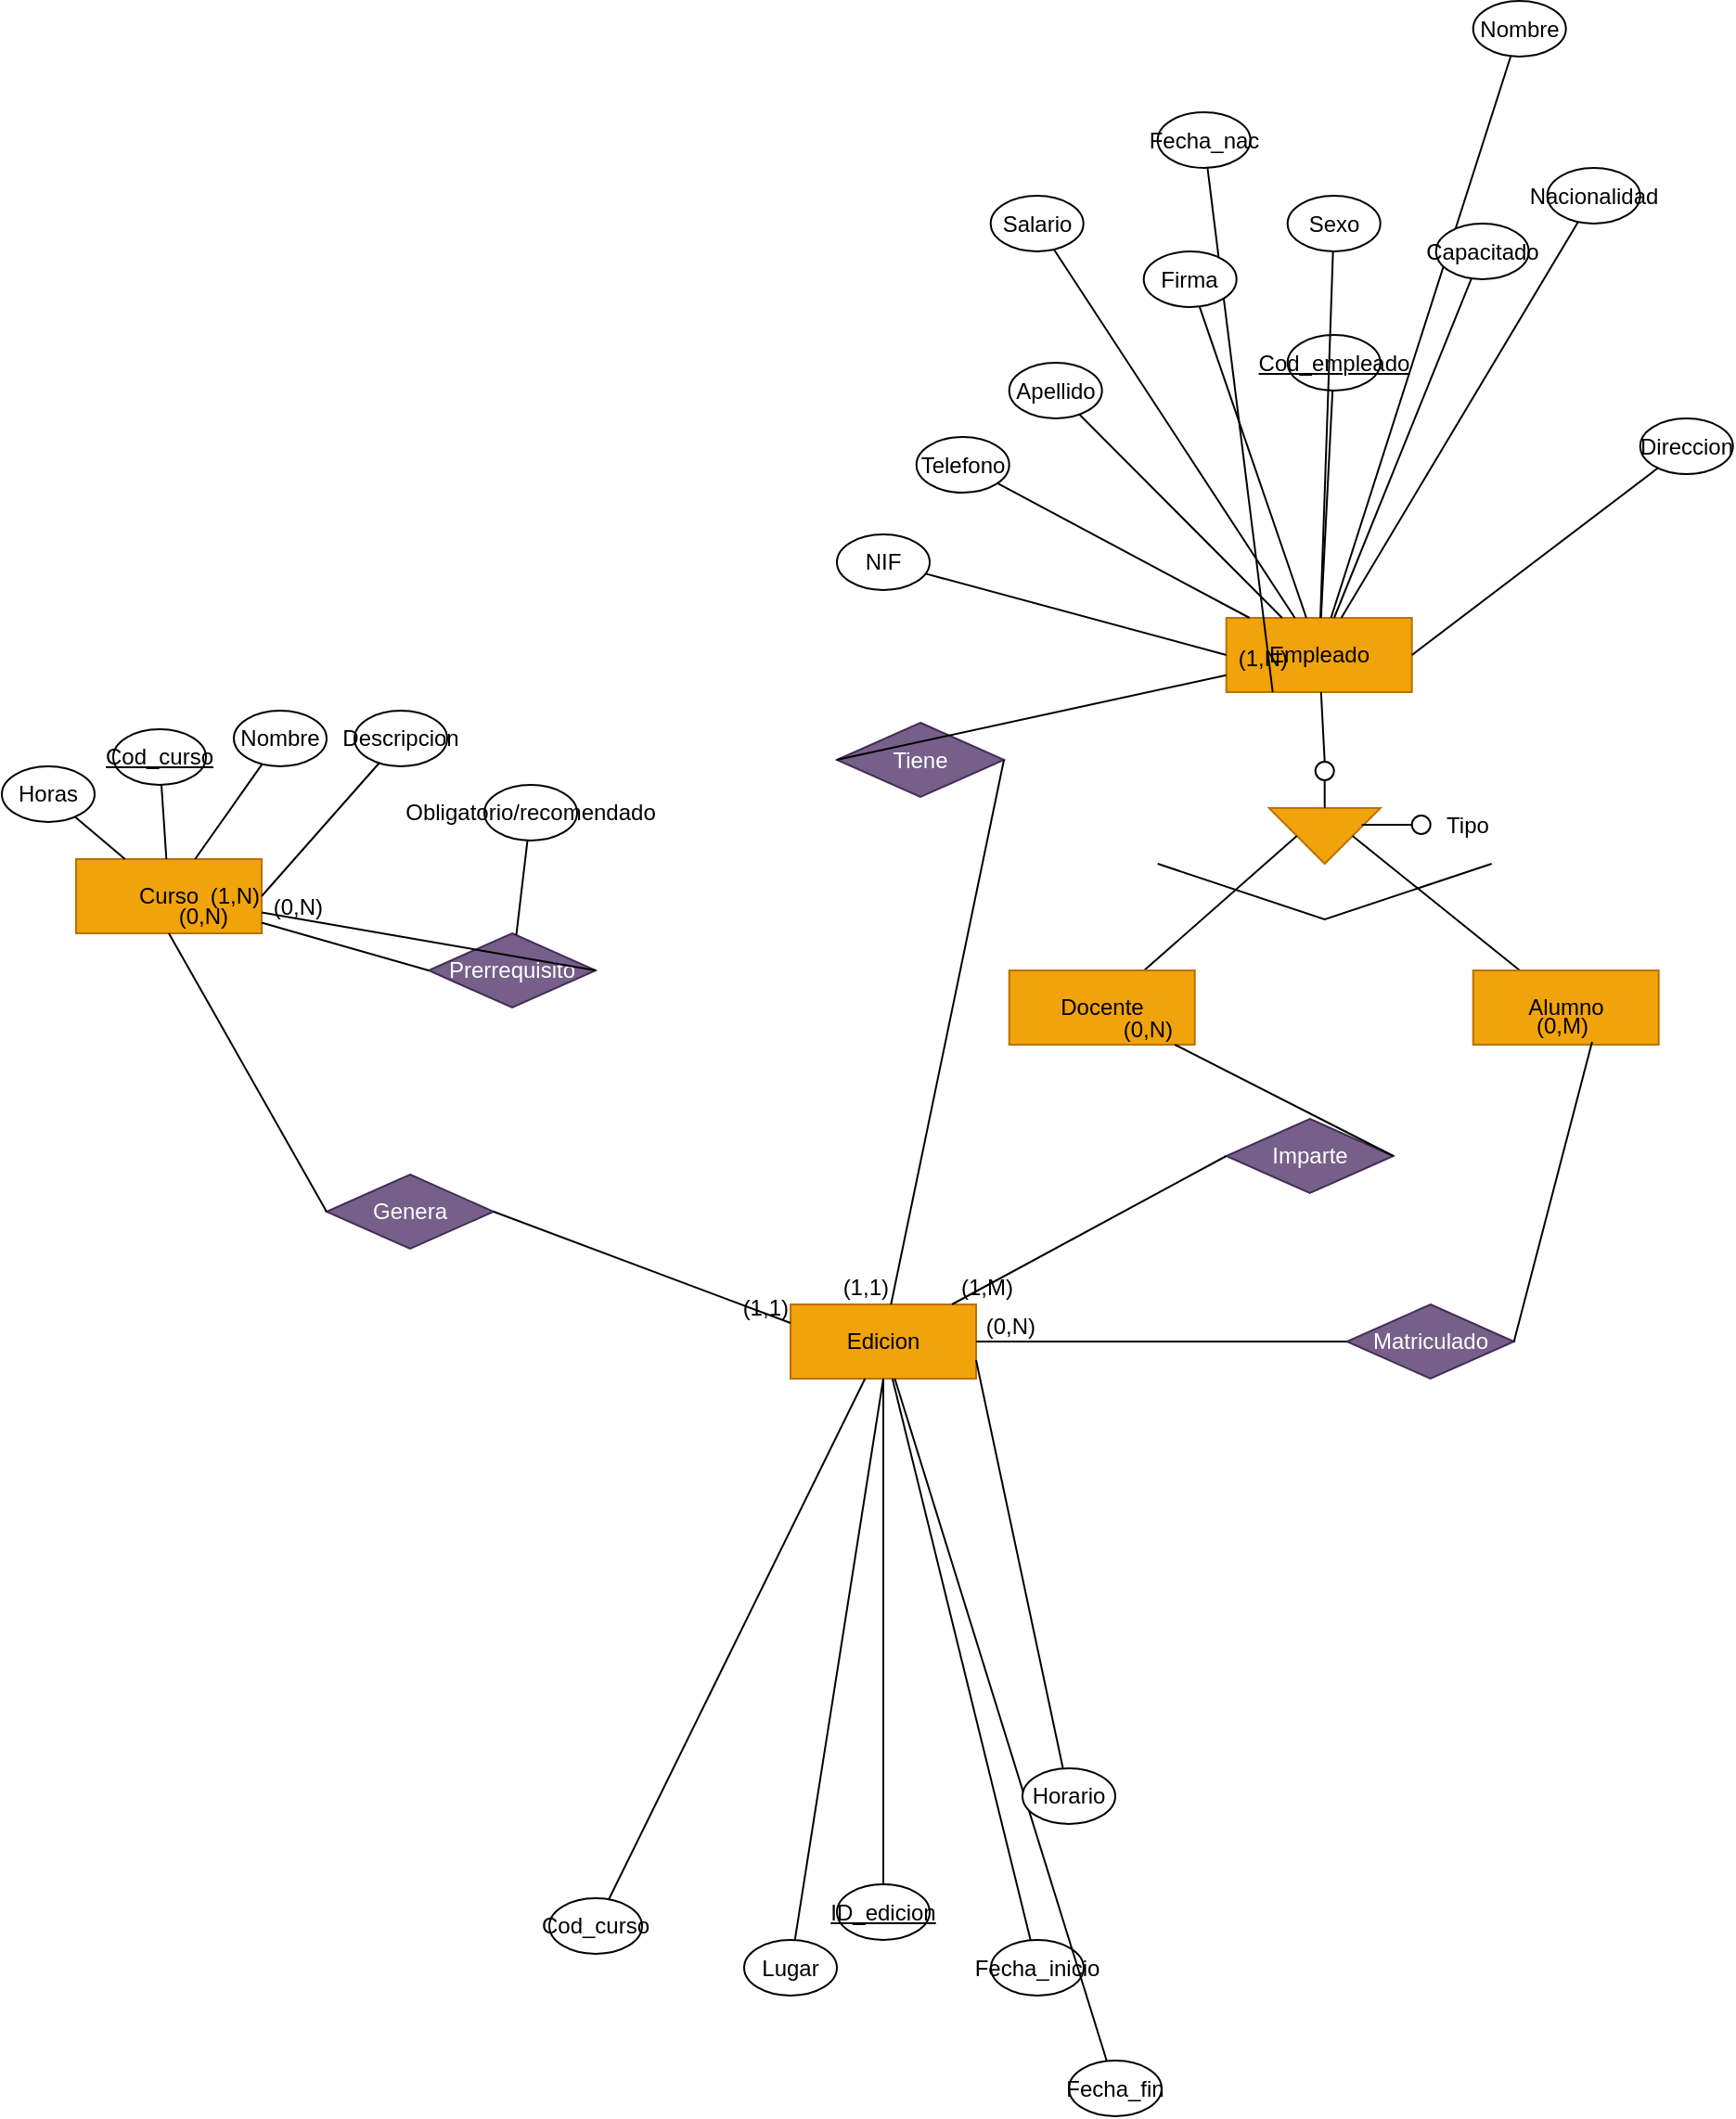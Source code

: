 <mxfile version="28.1.2">
  <diagram name="Page-1" id="e8lrasLOsCljfQ1_XAtb">
    <mxGraphModel dx="3483" dy="1547" grid="1" gridSize="10" guides="1" tooltips="1" connect="1" arrows="1" fold="1" page="1" pageScale="1" pageWidth="850" pageHeight="1100" math="0" shadow="0">
      <root>
        <mxCell id="0" />
        <mxCell id="1" parent="0" />
        <mxCell id="uumeFUrgT-XQ8EPMhtyP-1" value="Curso" style="whiteSpace=wrap;html=1;align=center;fillColor=#f0a30a;strokeColor=#BD7000;fontColor=#000000;" parent="1" vertex="1">
          <mxGeometry x="-680" y="710" width="100" height="40" as="geometry" />
        </mxCell>
        <mxCell id="uumeFUrgT-XQ8EPMhtyP-2" value="Edicion" style="whiteSpace=wrap;html=1;align=center;fillColor=#f0a30a;strokeColor=#BD7000;fontColor=#000000;" parent="1" vertex="1">
          <mxGeometry x="-295" y="950" width="100" height="40" as="geometry" />
        </mxCell>
        <mxCell id="uumeFUrgT-XQ8EPMhtyP-3" value="Empleado" style="whiteSpace=wrap;html=1;align=center;fillColor=#f0a30a;strokeColor=#BD7000;fontColor=#000000;" parent="1" vertex="1">
          <mxGeometry x="-60.15" y="580" width="100" height="40" as="geometry" />
        </mxCell>
        <mxCell id="uumeFUrgT-XQ8EPMhtyP-4" value="" style="endArrow=none;html=1;rounded=0;" parent="1" source="uumeFUrgT-XQ8EPMhtyP-3" target="uumeFUrgT-XQ8EPMhtyP-5" edge="1">
          <mxGeometry relative="1" as="geometry">
            <mxPoint x="-47.15" y="517.5" as="sourcePoint" />
            <mxPoint x="12.85" y="517.5" as="targetPoint" />
          </mxGeometry>
        </mxCell>
        <mxCell id="uumeFUrgT-XQ8EPMhtyP-5" value="&lt;u&gt;Cod_empleado&lt;/u&gt;" style="ellipse;whiteSpace=wrap;html=1;align=center;" parent="1" vertex="1">
          <mxGeometry x="-27.15" y="427.5" width="50" height="30" as="geometry" />
        </mxCell>
        <mxCell id="uumeFUrgT-XQ8EPMhtyP-6" value="" style="endArrow=none;html=1;rounded=0;" parent="1" source="uumeFUrgT-XQ8EPMhtyP-2" target="uumeFUrgT-XQ8EPMhtyP-7" edge="1">
          <mxGeometry relative="1" as="geometry">
            <mxPoint x="-695" y="707.5" as="sourcePoint" />
            <mxPoint x="-635" y="707.5" as="targetPoint" />
          </mxGeometry>
        </mxCell>
        <mxCell id="uumeFUrgT-XQ8EPMhtyP-7" value="&lt;u&gt;ID_edicion&lt;/u&gt;" style="ellipse;whiteSpace=wrap;html=1;align=center;" parent="1" vertex="1">
          <mxGeometry x="-270" y="1262.5" width="50" height="30" as="geometry" />
        </mxCell>
        <mxCell id="uumeFUrgT-XQ8EPMhtyP-8" value="" style="endArrow=none;html=1;rounded=0;" parent="1" source="uumeFUrgT-XQ8EPMhtyP-1" target="uumeFUrgT-XQ8EPMhtyP-9" edge="1">
          <mxGeometry relative="1" as="geometry">
            <mxPoint x="-680" y="655" as="sourcePoint" />
            <mxPoint x="-620" y="655" as="targetPoint" />
          </mxGeometry>
        </mxCell>
        <mxCell id="uumeFUrgT-XQ8EPMhtyP-9" value="&lt;u&gt;Cod_curso&lt;/u&gt;" style="ellipse;whiteSpace=wrap;html=1;align=center;" parent="1" vertex="1">
          <mxGeometry x="-660" y="640" width="50" height="30" as="geometry" />
        </mxCell>
        <mxCell id="uumeFUrgT-XQ8EPMhtyP-10" value="" style="endArrow=none;html=1;rounded=0;" parent="1" source="uumeFUrgT-XQ8EPMhtyP-1" target="uumeFUrgT-XQ8EPMhtyP-11" edge="1">
          <mxGeometry relative="1" as="geometry">
            <mxPoint x="-590" y="655" as="sourcePoint" />
            <mxPoint x="-530" y="655" as="targetPoint" />
          </mxGeometry>
        </mxCell>
        <mxCell id="uumeFUrgT-XQ8EPMhtyP-11" value="Nombre" style="ellipse;whiteSpace=wrap;html=1;align=center;" parent="1" vertex="1">
          <mxGeometry x="-595" y="630" width="50" height="30" as="geometry" />
        </mxCell>
        <mxCell id="uumeFUrgT-XQ8EPMhtyP-12" value="" style="endArrow=none;html=1;rounded=0;" parent="1" source="uumeFUrgT-XQ8EPMhtyP-1" target="uumeFUrgT-XQ8EPMhtyP-13" edge="1">
          <mxGeometry relative="1" as="geometry">
            <mxPoint x="-745" y="675" as="sourcePoint" />
            <mxPoint x="-685" y="675" as="targetPoint" />
          </mxGeometry>
        </mxCell>
        <mxCell id="uumeFUrgT-XQ8EPMhtyP-13" value="Horas" style="ellipse;whiteSpace=wrap;html=1;align=center;" parent="1" vertex="1">
          <mxGeometry x="-720" y="660" width="50" height="30" as="geometry" />
        </mxCell>
        <mxCell id="uumeFUrgT-XQ8EPMhtyP-14" value="" style="endArrow=none;html=1;rounded=0;" parent="1" source="uumeFUrgT-XQ8EPMhtyP-2" target="uumeFUrgT-XQ8EPMhtyP-15" edge="1">
          <mxGeometry relative="1" as="geometry">
            <mxPoint x="-502" y="527.5" as="sourcePoint" />
            <mxPoint x="-442" y="527.5" as="targetPoint" />
          </mxGeometry>
        </mxCell>
        <mxCell id="uumeFUrgT-XQ8EPMhtyP-15" value="Fecha_inicio" style="ellipse;whiteSpace=wrap;html=1;align=center;" parent="1" vertex="1">
          <mxGeometry x="-187" y="1292.5" width="50" height="30" as="geometry" />
        </mxCell>
        <mxCell id="uumeFUrgT-XQ8EPMhtyP-16" value="" style="endArrow=none;html=1;rounded=0;exitX=0.5;exitY=1;exitDx=0;exitDy=0;" parent="1" source="uumeFUrgT-XQ8EPMhtyP-2" target="uumeFUrgT-XQ8EPMhtyP-17" edge="1">
          <mxGeometry relative="1" as="geometry">
            <mxPoint x="-640" y="537.5" as="sourcePoint" />
            <mxPoint x="-580" y="537.5" as="targetPoint" />
          </mxGeometry>
        </mxCell>
        <mxCell id="uumeFUrgT-XQ8EPMhtyP-17" value="Lugar" style="ellipse;whiteSpace=wrap;html=1;align=center;" parent="1" vertex="1">
          <mxGeometry x="-320" y="1292.5" width="50" height="30" as="geometry" />
        </mxCell>
        <mxCell id="uumeFUrgT-XQ8EPMhtyP-18" value="" style="endArrow=none;html=1;rounded=0;" parent="1" source="uumeFUrgT-XQ8EPMhtyP-3" target="uumeFUrgT-XQ8EPMhtyP-19" edge="1">
          <mxGeometry relative="1" as="geometry">
            <mxPoint x="87.85" y="697.5" as="sourcePoint" />
            <mxPoint x="147.85" y="697.5" as="targetPoint" />
          </mxGeometry>
        </mxCell>
        <mxCell id="uumeFUrgT-XQ8EPMhtyP-19" value="Nombre" style="ellipse;whiteSpace=wrap;html=1;align=center;" parent="1" vertex="1">
          <mxGeometry x="72.85" y="247.5" width="50" height="30" as="geometry" />
        </mxCell>
        <mxCell id="uumeFUrgT-XQ8EPMhtyP-20" value="" style="endArrow=none;html=1;rounded=0;" parent="1" source="uumeFUrgT-XQ8EPMhtyP-3" target="uumeFUrgT-XQ8EPMhtyP-21" edge="1">
          <mxGeometry relative="1" as="geometry">
            <mxPoint x="-159.65" y="677.5" as="sourcePoint" />
            <mxPoint x="-99.65" y="677.5" as="targetPoint" />
          </mxGeometry>
        </mxCell>
        <mxCell id="uumeFUrgT-XQ8EPMhtyP-21" value="Apellido" style="ellipse;whiteSpace=wrap;html=1;align=center;" parent="1" vertex="1">
          <mxGeometry x="-177.15" y="442.5" width="50" height="30" as="geometry" />
        </mxCell>
        <mxCell id="uumeFUrgT-XQ8EPMhtyP-24" value="" style="endArrow=none;html=1;rounded=0;exitX=1;exitY=0.5;exitDx=0;exitDy=0;" parent="1" source="uumeFUrgT-XQ8EPMhtyP-1" target="uumeFUrgT-XQ8EPMhtyP-25" edge="1">
          <mxGeometry relative="1" as="geometry">
            <mxPoint x="-580" y="605" as="sourcePoint" />
            <mxPoint x="-520" y="605" as="targetPoint" />
          </mxGeometry>
        </mxCell>
        <mxCell id="uumeFUrgT-XQ8EPMhtyP-25" value="Descripcion" style="ellipse;whiteSpace=wrap;html=1;align=center;" parent="1" vertex="1">
          <mxGeometry x="-530" y="630" width="50" height="30" as="geometry" />
        </mxCell>
        <mxCell id="uumeFUrgT-XQ8EPMhtyP-26" value="" style="endArrow=none;html=1;rounded=0;" parent="1" source="uumeFUrgT-XQ8EPMhtyP-2" target="uumeFUrgT-XQ8EPMhtyP-27" edge="1">
          <mxGeometry relative="1" as="geometry">
            <mxPoint x="-460" y="592.5" as="sourcePoint" />
            <mxPoint x="-400" y="592.5" as="targetPoint" />
          </mxGeometry>
        </mxCell>
        <mxCell id="uumeFUrgT-XQ8EPMhtyP-27" value="Fecha_fin" style="ellipse;whiteSpace=wrap;html=1;align=center;" parent="1" vertex="1">
          <mxGeometry x="-145" y="1357.5" width="50" height="30" as="geometry" />
        </mxCell>
        <mxCell id="uumeFUrgT-XQ8EPMhtyP-28" value="" style="endArrow=none;html=1;rounded=0;exitX=1;exitY=0.75;exitDx=0;exitDy=0;" parent="1" source="uumeFUrgT-XQ8EPMhtyP-2" target="uumeFUrgT-XQ8EPMhtyP-29" edge="1">
          <mxGeometry relative="1" as="geometry">
            <mxPoint x="-590" y="707.5" as="sourcePoint" />
            <mxPoint x="-530" y="707.5" as="targetPoint" />
          </mxGeometry>
        </mxCell>
        <mxCell id="uumeFUrgT-XQ8EPMhtyP-29" value="Horario" style="ellipse;whiteSpace=wrap;html=1;align=center;" parent="1" vertex="1">
          <mxGeometry x="-170" y="1200" width="50" height="30" as="geometry" />
        </mxCell>
        <mxCell id="uumeFUrgT-XQ8EPMhtyP-32" value="" style="endArrow=none;html=1;rounded=0;exitX=0.25;exitY=1;exitDx=0;exitDy=0;" parent="1" source="uumeFUrgT-XQ8EPMhtyP-3" target="uumeFUrgT-XQ8EPMhtyP-33" edge="1">
          <mxGeometry relative="1" as="geometry">
            <mxPoint x="42.85" y="517.5" as="sourcePoint" />
            <mxPoint x="102.85" y="517.5" as="targetPoint" />
          </mxGeometry>
        </mxCell>
        <mxCell id="uumeFUrgT-XQ8EPMhtyP-33" value="Fecha_nac" style="ellipse;whiteSpace=wrap;html=1;align=center;" parent="1" vertex="1">
          <mxGeometry x="-97.15" y="307.5" width="50" height="30" as="geometry" />
        </mxCell>
        <mxCell id="uumeFUrgT-XQ8EPMhtyP-34" value="" style="endArrow=none;html=1;rounded=0;exitX=0;exitY=0.5;exitDx=0;exitDy=0;" parent="1" source="uumeFUrgT-XQ8EPMhtyP-35" edge="1">
          <mxGeometry relative="1" as="geometry">
            <mxPoint x="42.85" y="517.5" as="sourcePoint" />
            <mxPoint x="-239.996" y="564.45" as="targetPoint" />
          </mxGeometry>
        </mxCell>
        <mxCell id="uumeFUrgT-XQ8EPMhtyP-36" value="" style="endArrow=none;html=1;rounded=0;" parent="1" source="uumeFUrgT-XQ8EPMhtyP-3" target="uumeFUrgT-XQ8EPMhtyP-37" edge="1">
          <mxGeometry relative="1" as="geometry">
            <mxPoint x="42.85" y="517.5" as="sourcePoint" />
            <mxPoint x="102.85" y="517.5" as="targetPoint" />
          </mxGeometry>
        </mxCell>
        <mxCell id="uumeFUrgT-XQ8EPMhtyP-37" value="Telefono" style="ellipse;whiteSpace=wrap;html=1;align=center;" parent="1" vertex="1">
          <mxGeometry x="-227.15" y="482.5" width="50" height="30" as="geometry" />
        </mxCell>
        <mxCell id="uumeFUrgT-XQ8EPMhtyP-38" value="" style="endArrow=none;html=1;rounded=0;exitX=1;exitY=0.5;exitDx=0;exitDy=0;" parent="1" source="uumeFUrgT-XQ8EPMhtyP-3" target="uumeFUrgT-XQ8EPMhtyP-39" edge="1">
          <mxGeometry relative="1" as="geometry">
            <mxPoint x="42.85" y="517.5" as="sourcePoint" />
            <mxPoint x="102.85" y="517.5" as="targetPoint" />
          </mxGeometry>
        </mxCell>
        <mxCell id="uumeFUrgT-XQ8EPMhtyP-39" value="Direccion" style="ellipse;whiteSpace=wrap;html=1;align=center;" parent="1" vertex="1">
          <mxGeometry x="162.85" y="472.5" width="50" height="30" as="geometry" />
        </mxCell>
        <mxCell id="uumeFUrgT-XQ8EPMhtyP-40" value="" style="endArrow=none;html=1;rounded=0;" parent="1" source="uumeFUrgT-XQ8EPMhtyP-3" target="uumeFUrgT-XQ8EPMhtyP-41" edge="1">
          <mxGeometry relative="1" as="geometry">
            <mxPoint x="-117.15" y="597.5" as="sourcePoint" />
            <mxPoint x="-57.15" y="597.5" as="targetPoint" />
          </mxGeometry>
        </mxCell>
        <mxCell id="uumeFUrgT-XQ8EPMhtyP-41" value="Sexo" style="ellipse;whiteSpace=wrap;html=1;align=center;" parent="1" vertex="1">
          <mxGeometry x="-27.15" y="352.5" width="50" height="30" as="geometry" />
        </mxCell>
        <mxCell id="uumeFUrgT-XQ8EPMhtyP-42" value="" style="endArrow=none;html=1;rounded=0;" parent="1" source="uumeFUrgT-XQ8EPMhtyP-3" target="uumeFUrgT-XQ8EPMhtyP-43" edge="1">
          <mxGeometry relative="1" as="geometry">
            <mxPoint x="57.85" y="797.5" as="sourcePoint" />
            <mxPoint x="117.85" y="797.5" as="targetPoint" />
          </mxGeometry>
        </mxCell>
        <mxCell id="uumeFUrgT-XQ8EPMhtyP-43" value="Nacionalidad" style="ellipse;whiteSpace=wrap;html=1;align=center;" parent="1" vertex="1">
          <mxGeometry x="112.85" y="337.5" width="50" height="30" as="geometry" />
        </mxCell>
        <mxCell id="uumeFUrgT-XQ8EPMhtyP-44" value="" style="endArrow=none;html=1;rounded=0;" parent="1" source="uumeFUrgT-XQ8EPMhtyP-3" target="uumeFUrgT-XQ8EPMhtyP-45" edge="1">
          <mxGeometry relative="1" as="geometry">
            <mxPoint x="-117.15" y="597.5" as="sourcePoint" />
            <mxPoint x="-57.15" y="597.5" as="targetPoint" />
          </mxGeometry>
        </mxCell>
        <mxCell id="uumeFUrgT-XQ8EPMhtyP-45" value="Firma" style="ellipse;whiteSpace=wrap;html=1;align=center;" parent="1" vertex="1">
          <mxGeometry x="-104.65" y="382.5" width="50" height="30" as="geometry" />
        </mxCell>
        <mxCell id="uumeFUrgT-XQ8EPMhtyP-48" value="" style="endArrow=none;html=1;rounded=0;" parent="1" source="uumeFUrgT-XQ8EPMhtyP-3" target="uumeFUrgT-XQ8EPMhtyP-49" edge="1">
          <mxGeometry relative="1" as="geometry">
            <mxPoint x="-117.15" y="597.5" as="sourcePoint" />
            <mxPoint x="-57.15" y="597.5" as="targetPoint" />
          </mxGeometry>
        </mxCell>
        <mxCell id="uumeFUrgT-XQ8EPMhtyP-49" value="Salario" style="ellipse;whiteSpace=wrap;html=1;align=center;" parent="1" vertex="1">
          <mxGeometry x="-187.15" y="352.5" width="50" height="30" as="geometry" />
        </mxCell>
        <mxCell id="uumeFUrgT-XQ8EPMhtyP-50" value="" style="endArrow=none;html=1;rounded=0;" parent="1" source="uumeFUrgT-XQ8EPMhtyP-3" target="uumeFUrgT-XQ8EPMhtyP-51" edge="1">
          <mxGeometry relative="1" as="geometry">
            <mxPoint x="2.85" y="887.5" as="sourcePoint" />
            <mxPoint x="62.85" y="887.5" as="targetPoint" />
          </mxGeometry>
        </mxCell>
        <mxCell id="uumeFUrgT-XQ8EPMhtyP-51" value="Capacitado" style="ellipse;whiteSpace=wrap;html=1;align=center;" parent="1" vertex="1">
          <mxGeometry x="52.85" y="367.5" width="50" height="30" as="geometry" />
        </mxCell>
        <mxCell id="uumeFUrgT-XQ8EPMhtyP-52" value="Prerrequisito" style="shape=rhombus;perimeter=rhombusPerimeter;whiteSpace=wrap;html=1;align=center;fillColor=#76608a;fontColor=#ffffff;strokeColor=#432D57;" parent="1" vertex="1">
          <mxGeometry x="-490" y="750" width="90" height="40" as="geometry" />
        </mxCell>
        <mxCell id="uumeFUrgT-XQ8EPMhtyP-53" value="" style="endArrow=none;html=1;rounded=0;exitX=0;exitY=0.5;exitDx=0;exitDy=0;" parent="1" source="uumeFUrgT-XQ8EPMhtyP-52" target="uumeFUrgT-XQ8EPMhtyP-1" edge="1">
          <mxGeometry relative="1" as="geometry">
            <mxPoint x="-568" y="750" as="sourcePoint" />
            <mxPoint x="-615" y="780" as="targetPoint" />
          </mxGeometry>
        </mxCell>
        <mxCell id="uumeFUrgT-XQ8EPMhtyP-54" value="(0,N)" style="resizable=0;html=1;whiteSpace=wrap;align=right;verticalAlign=bottom;" parent="uumeFUrgT-XQ8EPMhtyP-53" connectable="0" vertex="1">
          <mxGeometry x="1" relative="1" as="geometry">
            <mxPoint x="34" as="offset" />
          </mxGeometry>
        </mxCell>
        <mxCell id="uumeFUrgT-XQ8EPMhtyP-55" value="" style="endArrow=none;html=1;rounded=0;exitX=1;exitY=0.5;exitDx=0;exitDy=0;" parent="1" source="uumeFUrgT-XQ8EPMhtyP-52" target="uumeFUrgT-XQ8EPMhtyP-1" edge="1">
          <mxGeometry relative="1" as="geometry">
            <mxPoint x="-568" y="750" as="sourcePoint" />
            <mxPoint x="-395" y="780" as="targetPoint" />
          </mxGeometry>
        </mxCell>
        <mxCell id="uumeFUrgT-XQ8EPMhtyP-56" value="(1,N)" style="resizable=0;html=1;whiteSpace=wrap;align=right;verticalAlign=bottom;" parent="uumeFUrgT-XQ8EPMhtyP-55" connectable="0" vertex="1">
          <mxGeometry x="1" relative="1" as="geometry">
            <mxPoint as="offset" />
          </mxGeometry>
        </mxCell>
        <mxCell id="uumeFUrgT-XQ8EPMhtyP-57" value="" style="endArrow=none;html=1;rounded=0;" parent="1" source="uumeFUrgT-XQ8EPMhtyP-52" target="uumeFUrgT-XQ8EPMhtyP-58" edge="1">
          <mxGeometry relative="1" as="geometry">
            <mxPoint x="-600" y="895" as="sourcePoint" />
            <mxPoint x="-540" y="895" as="targetPoint" />
          </mxGeometry>
        </mxCell>
        <mxCell id="uumeFUrgT-XQ8EPMhtyP-58" value="Obligatorio/recomendado" style="ellipse;whiteSpace=wrap;html=1;align=center;" parent="1" vertex="1">
          <mxGeometry x="-460" y="670" width="50" height="30" as="geometry" />
        </mxCell>
        <mxCell id="fYVGAy9nXDuXxhfnPyU7-24" value="" style="endArrow=none;html=1;rounded=0;" edge="1" parent="1" source="uumeFUrgT-XQ8EPMhtyP-2" target="uumeFUrgT-XQ8EPMhtyP-31">
          <mxGeometry relative="1" as="geometry">
            <mxPoint x="-508" y="612.06" as="sourcePoint" />
            <mxPoint x="-356.114" y="797.064" as="targetPoint" />
          </mxGeometry>
        </mxCell>
        <mxCell id="uumeFUrgT-XQ8EPMhtyP-31" value="Cod_curso" style="ellipse;whiteSpace=wrap;html=1;align=center;" parent="1" vertex="1">
          <mxGeometry x="-425" y="1270" width="50" height="30" as="geometry" />
        </mxCell>
        <mxCell id="fYVGAy9nXDuXxhfnPyU7-25" value="" style="endArrow=none;html=1;rounded=0;exitX=0;exitY=0.5;exitDx=0;exitDy=0;" edge="1" parent="1" source="uumeFUrgT-XQ8EPMhtyP-3" target="uumeFUrgT-XQ8EPMhtyP-35">
          <mxGeometry relative="1" as="geometry">
            <mxPoint x="-57" y="623" as="sourcePoint" />
            <mxPoint x="-239.996" y="564.45" as="targetPoint" />
          </mxGeometry>
        </mxCell>
        <mxCell id="uumeFUrgT-XQ8EPMhtyP-35" value="NIF" style="ellipse;whiteSpace=wrap;html=1;align=center;" parent="1" vertex="1">
          <mxGeometry x="-270" y="535" width="50" height="30" as="geometry" />
        </mxCell>
        <mxCell id="fYVGAy9nXDuXxhfnPyU7-27" value="" style="triangle;whiteSpace=wrap;html=1;rotation=90;fillColor=#f0a30a;strokeColor=#BD7000;fontColor=#000000;" vertex="1" parent="1">
          <mxGeometry x="-22.15" y="667.5" width="30" height="60" as="geometry" />
        </mxCell>
        <mxCell id="fYVGAy9nXDuXxhfnPyU7-28" value="" style="endArrow=none;html=1;rounded=0;exitX=0.5;exitY=1;exitDx=0;exitDy=0;" edge="1" source="fYVGAy9nXDuXxhfnPyU7-27" parent="1" target="fYVGAy9nXDuXxhfnPyU7-37">
          <mxGeometry relative="1" as="geometry">
            <mxPoint x="132.85" y="712.5" as="sourcePoint" />
            <mxPoint x="-147.15" y="770.5" as="targetPoint" />
          </mxGeometry>
        </mxCell>
        <mxCell id="fYVGAy9nXDuXxhfnPyU7-29" value="" style="endArrow=none;html=1;rounded=0;exitX=0.5;exitY=0;exitDx=0;exitDy=0;" edge="1" source="fYVGAy9nXDuXxhfnPyU7-27" parent="1" target="fYVGAy9nXDuXxhfnPyU7-38">
          <mxGeometry relative="1" as="geometry">
            <mxPoint x="132.85" y="712.5" as="sourcePoint" />
            <mxPoint x="142.85" y="770.5" as="targetPoint" />
          </mxGeometry>
        </mxCell>
        <mxCell id="fYVGAy9nXDuXxhfnPyU7-30" value="" style="ellipse;whiteSpace=wrap;html=1;aspect=fixed;" vertex="1" parent="1">
          <mxGeometry x="-12.15" y="657.5" width="10" height="10" as="geometry" />
        </mxCell>
        <mxCell id="fYVGAy9nXDuXxhfnPyU7-31" value="" style="endArrow=none;html=1;rounded=0;exitX=0.5;exitY=0;exitDx=0;exitDy=0;" edge="1" source="fYVGAy9nXDuXxhfnPyU7-30" target="uumeFUrgT-XQ8EPMhtyP-3" parent="1">
          <mxGeometry relative="1" as="geometry">
            <mxPoint x="132.85" y="712.5" as="sourcePoint" />
            <mxPoint x="-7.15" y="642.5" as="targetPoint" />
          </mxGeometry>
        </mxCell>
        <mxCell id="fYVGAy9nXDuXxhfnPyU7-32" value="" style="endArrow=none;html=1;rounded=0;exitX=0.5;exitY=1;exitDx=0;exitDy=0;entryX=0;entryY=0.5;entryDx=0;entryDy=0;" edge="1" source="fYVGAy9nXDuXxhfnPyU7-30" target="fYVGAy9nXDuXxhfnPyU7-27" parent="1">
          <mxGeometry relative="1" as="geometry">
            <mxPoint x="132.85" y="712.5" as="sourcePoint" />
            <mxPoint x="292.85" y="712.5" as="targetPoint" />
          </mxGeometry>
        </mxCell>
        <mxCell id="fYVGAy9nXDuXxhfnPyU7-33" value="" style="ellipse;whiteSpace=wrap;html=1;aspect=fixed;" vertex="1" parent="1">
          <mxGeometry x="39.85" y="686.5" width="10" height="10" as="geometry" />
        </mxCell>
        <mxCell id="fYVGAy9nXDuXxhfnPyU7-34" value="" style="endArrow=none;html=1;rounded=0;exitX=0;exitY=0.5;exitDx=0;exitDy=0;entryX=0.3;entryY=0.167;entryDx=0;entryDy=0;entryPerimeter=0;" edge="1" source="fYVGAy9nXDuXxhfnPyU7-33" target="fYVGAy9nXDuXxhfnPyU7-27" parent="1">
          <mxGeometry relative="1" as="geometry">
            <mxPoint x="132.85" y="712.5" as="sourcePoint" />
            <mxPoint x="292.85" y="712.5" as="targetPoint" />
          </mxGeometry>
        </mxCell>
        <mxCell id="fYVGAy9nXDuXxhfnPyU7-35" value="Tipo" style="text;html=1;align=center;verticalAlign=middle;whiteSpace=wrap;rounded=0;" vertex="1" parent="1">
          <mxGeometry x="39.85" y="676.5" width="60" height="30" as="geometry" />
        </mxCell>
        <mxCell id="fYVGAy9nXDuXxhfnPyU7-36" value="" style="endArrow=none;html=1;rounded=0;" edge="1" parent="1">
          <mxGeometry relative="1" as="geometry">
            <mxPoint x="-97.15" y="712.5" as="sourcePoint" />
            <mxPoint x="82.85" y="712.5" as="targetPoint" />
            <Array as="points">
              <mxPoint x="-7.15" y="742.5" />
            </Array>
          </mxGeometry>
        </mxCell>
        <mxCell id="fYVGAy9nXDuXxhfnPyU7-37" value="Docente" style="whiteSpace=wrap;html=1;align=center;fillColor=#f0a30a;strokeColor=#BD7000;fontColor=#000000;" vertex="1" parent="1">
          <mxGeometry x="-177.15" y="770" width="100" height="40" as="geometry" />
        </mxCell>
        <mxCell id="fYVGAy9nXDuXxhfnPyU7-38" value="Alumno" style="whiteSpace=wrap;html=1;align=center;fillColor=#f0a30a;strokeColor=#BD7000;fontColor=#000000;" vertex="1" parent="1">
          <mxGeometry x="72.85" y="770" width="100" height="40" as="geometry" />
        </mxCell>
        <mxCell id="fYVGAy9nXDuXxhfnPyU7-39" value="Tiene" style="shape=rhombus;perimeter=rhombusPerimeter;whiteSpace=wrap;html=1;align=center;fillColor=#76608a;fontColor=#ffffff;strokeColor=#432D57;" vertex="1" parent="1">
          <mxGeometry x="-270" y="636.5" width="90" height="40" as="geometry" />
        </mxCell>
        <mxCell id="fYVGAy9nXDuXxhfnPyU7-40" value="" style="endArrow=none;html=1;rounded=0;exitX=0;exitY=0.5;exitDx=0;exitDy=0;" edge="1" source="fYVGAy9nXDuXxhfnPyU7-39" parent="1" target="uumeFUrgT-XQ8EPMhtyP-3">
          <mxGeometry relative="1" as="geometry">
            <mxPoint x="-53" y="300" as="sourcePoint" />
            <mxPoint x="-100" y="330" as="targetPoint" />
          </mxGeometry>
        </mxCell>
        <mxCell id="fYVGAy9nXDuXxhfnPyU7-41" value="(1,N)" style="resizable=0;html=1;whiteSpace=wrap;align=right;verticalAlign=bottom;" connectable="0" vertex="1" parent="fYVGAy9nXDuXxhfnPyU7-40">
          <mxGeometry x="1" relative="1" as="geometry">
            <mxPoint x="34" as="offset" />
          </mxGeometry>
        </mxCell>
        <mxCell id="fYVGAy9nXDuXxhfnPyU7-42" value="" style="endArrow=none;html=1;rounded=0;exitX=1;exitY=0.5;exitDx=0;exitDy=0;" edge="1" source="fYVGAy9nXDuXxhfnPyU7-39" parent="1" target="uumeFUrgT-XQ8EPMhtyP-2">
          <mxGeometry relative="1" as="geometry">
            <mxPoint x="-1053" y="752.06" as="sourcePoint" />
            <mxPoint x="-880" y="782.06" as="targetPoint" />
          </mxGeometry>
        </mxCell>
        <mxCell id="fYVGAy9nXDuXxhfnPyU7-43" value="(1,1)" style="resizable=0;html=1;whiteSpace=wrap;align=right;verticalAlign=bottom;" connectable="0" vertex="1" parent="fYVGAy9nXDuXxhfnPyU7-42">
          <mxGeometry x="1" relative="1" as="geometry">
            <mxPoint as="offset" />
          </mxGeometry>
        </mxCell>
        <mxCell id="fYVGAy9nXDuXxhfnPyU7-44" value="Imparte" style="shape=rhombus;perimeter=rhombusPerimeter;whiteSpace=wrap;html=1;align=center;fillColor=#76608a;fontColor=#ffffff;strokeColor=#432D57;" vertex="1" parent="1">
          <mxGeometry x="-60.15" y="850" width="90" height="40" as="geometry" />
        </mxCell>
        <mxCell id="fYVGAy9nXDuXxhfnPyU7-45" value="" style="endArrow=none;html=1;rounded=0;exitX=0;exitY=0.5;exitDx=0;exitDy=0;" edge="1" source="fYVGAy9nXDuXxhfnPyU7-44" parent="1" target="uumeFUrgT-XQ8EPMhtyP-2">
          <mxGeometry relative="1" as="geometry">
            <mxPoint x="-83" y="820" as="sourcePoint" />
            <mxPoint x="-130" y="850" as="targetPoint" />
          </mxGeometry>
        </mxCell>
        <mxCell id="fYVGAy9nXDuXxhfnPyU7-46" value="(1,M)" style="resizable=0;html=1;whiteSpace=wrap;align=right;verticalAlign=bottom;" connectable="0" vertex="1" parent="fYVGAy9nXDuXxhfnPyU7-45">
          <mxGeometry x="1" relative="1" as="geometry">
            <mxPoint x="34" as="offset" />
          </mxGeometry>
        </mxCell>
        <mxCell id="fYVGAy9nXDuXxhfnPyU7-47" value="" style="endArrow=none;html=1;rounded=0;exitX=1;exitY=0.5;exitDx=0;exitDy=0;" edge="1" source="fYVGAy9nXDuXxhfnPyU7-44" parent="1" target="fYVGAy9nXDuXxhfnPyU7-37">
          <mxGeometry relative="1" as="geometry">
            <mxPoint x="-83" y="820" as="sourcePoint" />
            <mxPoint x="90" y="850" as="targetPoint" />
          </mxGeometry>
        </mxCell>
        <mxCell id="fYVGAy9nXDuXxhfnPyU7-48" value="(0,N)" style="resizable=0;html=1;whiteSpace=wrap;align=right;verticalAlign=bottom;" connectable="0" vertex="1" parent="fYVGAy9nXDuXxhfnPyU7-47">
          <mxGeometry x="1" relative="1" as="geometry">
            <mxPoint as="offset" />
          </mxGeometry>
        </mxCell>
        <mxCell id="fYVGAy9nXDuXxhfnPyU7-49" value="Matriculado" style="shape=rhombus;perimeter=rhombusPerimeter;whiteSpace=wrap;html=1;align=center;fillColor=#76608a;fontColor=#ffffff;strokeColor=#432D57;" vertex="1" parent="1">
          <mxGeometry x="4.85" y="950" width="90" height="40" as="geometry" />
        </mxCell>
        <mxCell id="fYVGAy9nXDuXxhfnPyU7-50" value="" style="endArrow=none;html=1;rounded=0;exitX=0;exitY=0.5;exitDx=0;exitDy=0;" edge="1" source="fYVGAy9nXDuXxhfnPyU7-49" parent="1" target="uumeFUrgT-XQ8EPMhtyP-2">
          <mxGeometry relative="1" as="geometry">
            <mxPoint x="-18.15" y="940" as="sourcePoint" />
            <mxPoint x="-65.15" y="970" as="targetPoint" />
          </mxGeometry>
        </mxCell>
        <mxCell id="fYVGAy9nXDuXxhfnPyU7-51" value="(0,N)" style="resizable=0;html=1;whiteSpace=wrap;align=right;verticalAlign=bottom;" connectable="0" vertex="1" parent="fYVGAy9nXDuXxhfnPyU7-50">
          <mxGeometry x="1" relative="1" as="geometry">
            <mxPoint x="34" as="offset" />
          </mxGeometry>
        </mxCell>
        <mxCell id="fYVGAy9nXDuXxhfnPyU7-52" value="" style="endArrow=none;html=1;rounded=0;exitX=1;exitY=0.5;exitDx=0;exitDy=0;entryX=0.641;entryY=0.962;entryDx=0;entryDy=0;entryPerimeter=0;" edge="1" source="fYVGAy9nXDuXxhfnPyU7-49" parent="1" target="fYVGAy9nXDuXxhfnPyU7-38">
          <mxGeometry relative="1" as="geometry">
            <mxPoint x="-18.15" y="940" as="sourcePoint" />
            <mxPoint x="154.85" y="970" as="targetPoint" />
          </mxGeometry>
        </mxCell>
        <mxCell id="fYVGAy9nXDuXxhfnPyU7-53" value="(0,M)" style="resizable=0;html=1;whiteSpace=wrap;align=right;verticalAlign=bottom;" connectable="0" vertex="1" parent="fYVGAy9nXDuXxhfnPyU7-52">
          <mxGeometry x="1" relative="1" as="geometry">
            <mxPoint as="offset" />
          </mxGeometry>
        </mxCell>
        <mxCell id="fYVGAy9nXDuXxhfnPyU7-54" value="Genera" style="shape=rhombus;perimeter=rhombusPerimeter;whiteSpace=wrap;html=1;align=center;fillColor=#76608a;fontColor=#ffffff;strokeColor=#432D57;" vertex="1" parent="1">
          <mxGeometry x="-545" y="880" width="90" height="40" as="geometry" />
        </mxCell>
        <mxCell id="fYVGAy9nXDuXxhfnPyU7-55" value="" style="endArrow=none;html=1;rounded=0;exitX=0;exitY=0.5;exitDx=0;exitDy=0;entryX=0.5;entryY=1;entryDx=0;entryDy=0;" edge="1" source="fYVGAy9nXDuXxhfnPyU7-54" parent="1" target="uumeFUrgT-XQ8EPMhtyP-1">
          <mxGeometry relative="1" as="geometry">
            <mxPoint x="-568" y="870" as="sourcePoint" />
            <mxPoint x="-615" y="900" as="targetPoint" />
          </mxGeometry>
        </mxCell>
        <mxCell id="fYVGAy9nXDuXxhfnPyU7-56" value="(0,N)" style="resizable=0;html=1;whiteSpace=wrap;align=right;verticalAlign=bottom;" connectable="0" vertex="1" parent="fYVGAy9nXDuXxhfnPyU7-55">
          <mxGeometry x="1" relative="1" as="geometry">
            <mxPoint x="34" as="offset" />
          </mxGeometry>
        </mxCell>
        <mxCell id="fYVGAy9nXDuXxhfnPyU7-57" value="" style="endArrow=none;html=1;rounded=0;exitX=1;exitY=0.5;exitDx=0;exitDy=0;entryX=0;entryY=0.25;entryDx=0;entryDy=0;" edge="1" source="fYVGAy9nXDuXxhfnPyU7-54" parent="1" target="uumeFUrgT-XQ8EPMhtyP-2">
          <mxGeometry relative="1" as="geometry">
            <mxPoint x="-568" y="870" as="sourcePoint" />
            <mxPoint x="-395" y="900" as="targetPoint" />
          </mxGeometry>
        </mxCell>
        <mxCell id="fYVGAy9nXDuXxhfnPyU7-58" value="(1,1)" style="resizable=0;html=1;whiteSpace=wrap;align=right;verticalAlign=bottom;" connectable="0" vertex="1" parent="fYVGAy9nXDuXxhfnPyU7-57">
          <mxGeometry x="1" relative="1" as="geometry">
            <mxPoint as="offset" />
          </mxGeometry>
        </mxCell>
      </root>
    </mxGraphModel>
  </diagram>
</mxfile>
